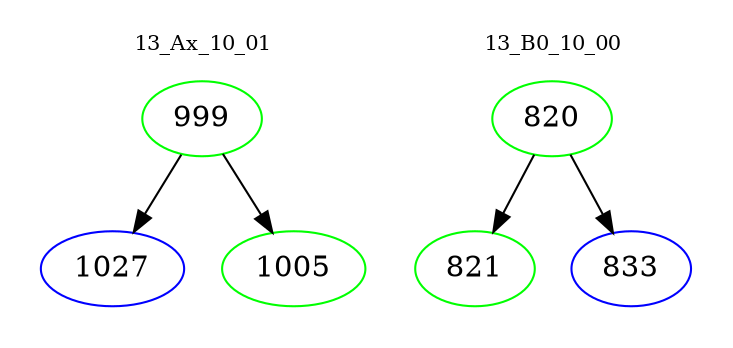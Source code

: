 digraph{
subgraph cluster_0 {
color = white
label = "13_Ax_10_01";
fontsize=10;
T0_999 [label="999", color="green"]
T0_999 -> T0_1027 [color="black"]
T0_1027 [label="1027", color="blue"]
T0_999 -> T0_1005 [color="black"]
T0_1005 [label="1005", color="green"]
}
subgraph cluster_1 {
color = white
label = "13_B0_10_00";
fontsize=10;
T1_820 [label="820", color="green"]
T1_820 -> T1_821 [color="black"]
T1_821 [label="821", color="green"]
T1_820 -> T1_833 [color="black"]
T1_833 [label="833", color="blue"]
}
}

